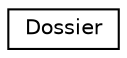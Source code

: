 digraph "Graphical Class Hierarchy"
{
  edge [fontname="Helvetica",fontsize="10",labelfontname="Helvetica",labelfontsize="10"];
  node [fontname="Helvetica",fontsize="10",shape=record];
  rankdir="LR";
  Node1 [label="Dossier",height=0.2,width=0.4,color="black", fillcolor="white", style="filled",URL="$class_dossier.html"];
}
